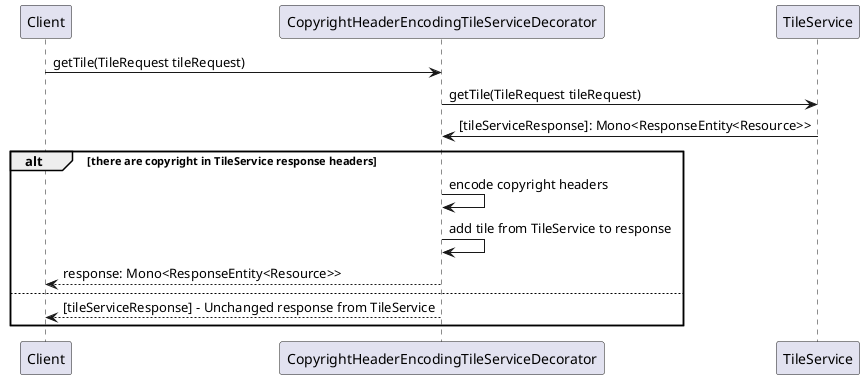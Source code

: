 @startuml CopyrightHeaderEncodingTileServiceDecorator.getTile

Client -> CopyrightHeaderEncodingTileServiceDecorator: getTile(TileRequest tileRequest)

CopyrightHeaderEncodingTileServiceDecorator -> TileService: getTile(TileRequest tileRequest)
TileService -> CopyrightHeaderEncodingTileServiceDecorator: [tileServiceResponse]: Mono<ResponseEntity<Resource>>

alt there are copyright in TileService response headers
    CopyrightHeaderEncodingTileServiceDecorator -> CopyrightHeaderEncodingTileServiceDecorator: encode copyright headers
    CopyrightHeaderEncodingTileServiceDecorator -> CopyrightHeaderEncodingTileServiceDecorator: add tile from TileService to response
    CopyrightHeaderEncodingTileServiceDecorator --> Client: response: Mono<ResponseEntity<Resource>>
else
    CopyrightHeaderEncodingTileServiceDecorator --> Client: [tileServiceResponse] - Unchanged response from TileService
end

@enduml